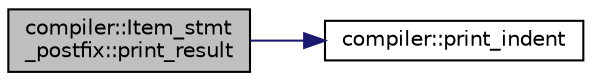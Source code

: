 digraph "compiler::Item_stmt_postfix::print_result"
{
 // LATEX_PDF_SIZE
  edge [fontname="Helvetica",fontsize="10",labelfontname="Helvetica",labelfontsize="10"];
  node [fontname="Helvetica",fontsize="10",shape=record];
  rankdir="LR";
  Node1 [label="compiler::Item_stmt\l_postfix::print_result",height=0.2,width=0.4,color="black", fillcolor="grey75", style="filled", fontcolor="black",tooltip="Prints the the parse result as an abstract syntax tree."];
  Node1 -> Node2 [color="midnightblue",fontsize="10",style="solid",fontname="Helvetica"];
  Node2 [label="compiler::print_indent",height=0.2,width=0.4,color="black", fillcolor="white", style="filled",URL="$namespacecompiler.html#a55a566e8e34f8cce7a51232585c45f0a",tooltip="Print indentation for each node in the AST."];
}
